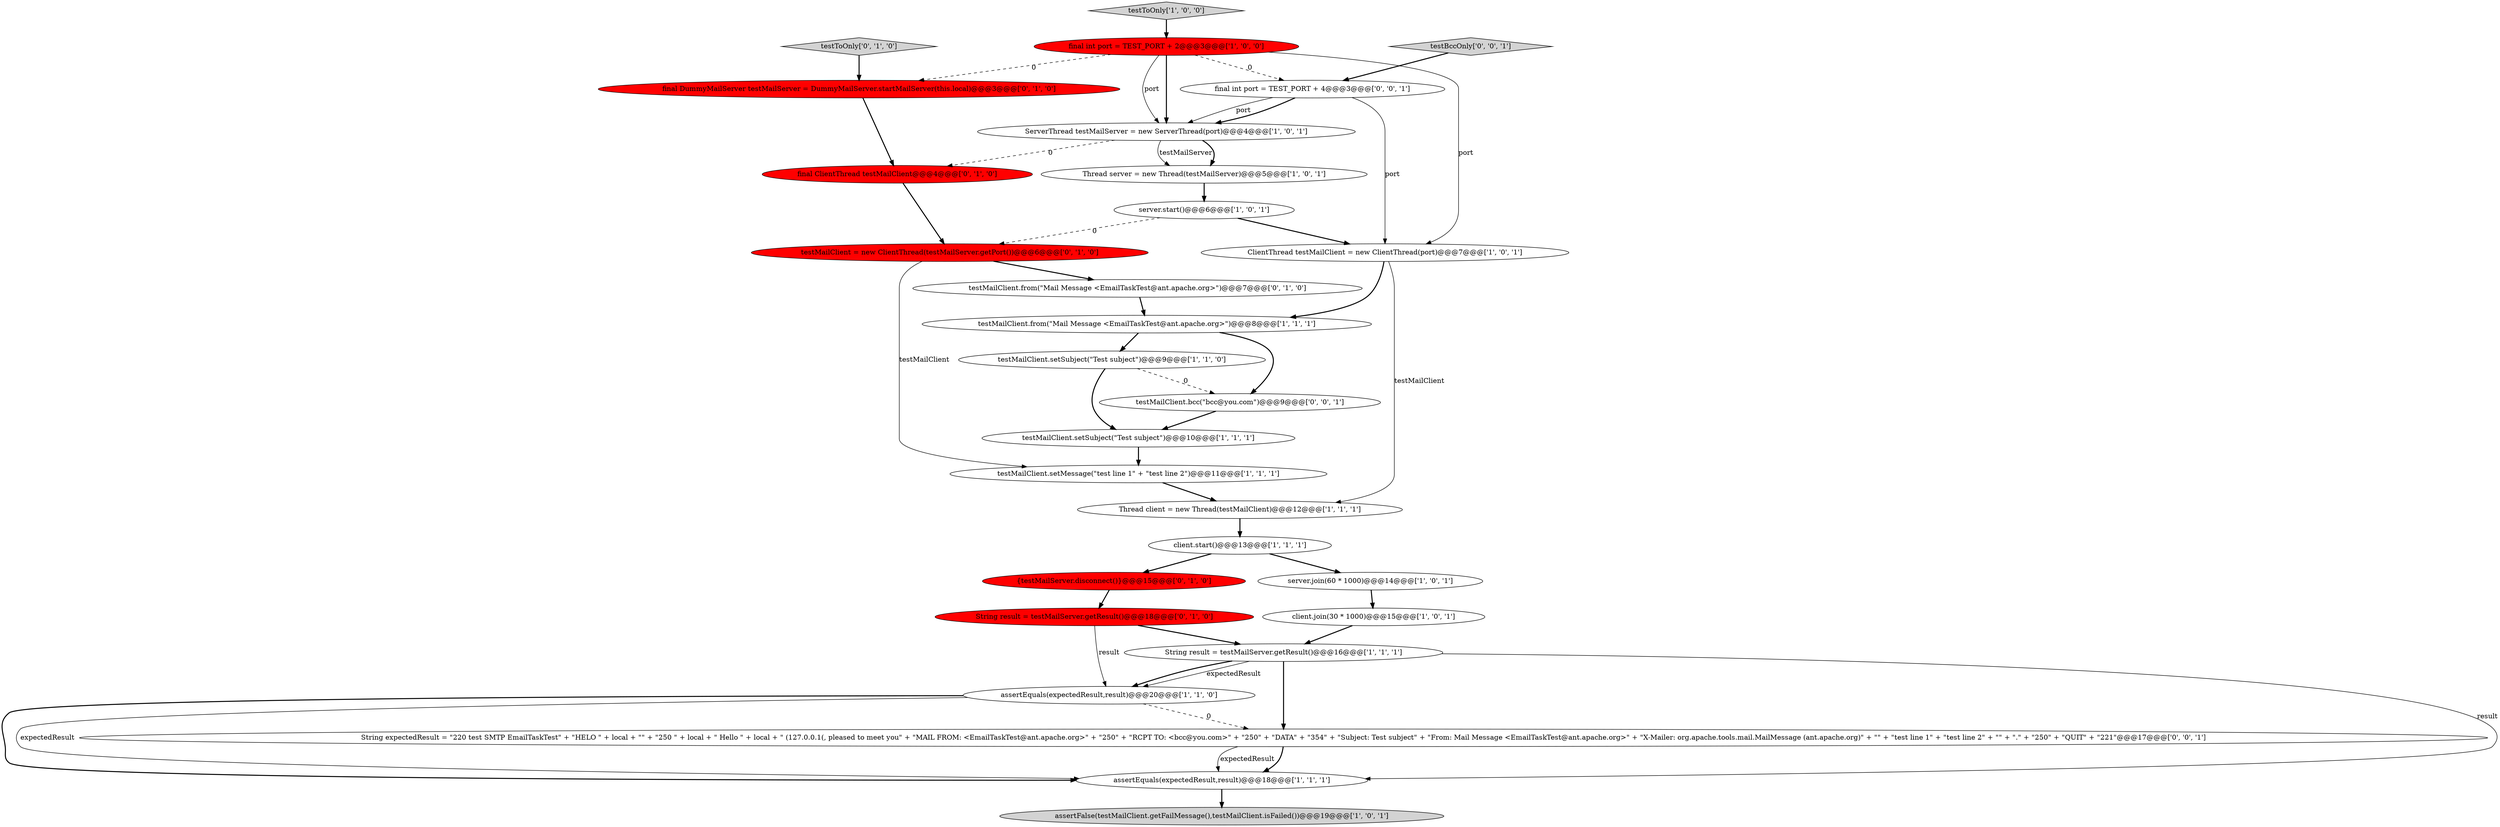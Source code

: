 digraph {
11 [style = filled, label = "testMailClient.setSubject(\"Test subject\")@@@10@@@['1', '1', '1']", fillcolor = white, shape = ellipse image = "AAA0AAABBB1BBB"];
27 [style = filled, label = "testMailClient.bcc(\"bcc@you.com\")@@@9@@@['0', '0', '1']", fillcolor = white, shape = ellipse image = "AAA0AAABBB3BBB"];
15 [style = filled, label = "final int port = TEST_PORT + 2@@@3@@@['1', '0', '0']", fillcolor = red, shape = ellipse image = "AAA1AAABBB1BBB"];
1 [style = filled, label = "assertEquals(expectedResult,result)@@@18@@@['1', '1', '1']", fillcolor = white, shape = ellipse image = "AAA0AAABBB1BBB"];
26 [style = filled, label = "testBccOnly['0', '0', '1']", fillcolor = lightgray, shape = diamond image = "AAA0AAABBB3BBB"];
4 [style = filled, label = "testMailClient.setSubject(\"Test subject\")@@@9@@@['1', '1', '0']", fillcolor = white, shape = ellipse image = "AAA0AAABBB1BBB"];
23 [style = filled, label = "{testMailServer.disconnect()}@@@15@@@['0', '1', '0']", fillcolor = red, shape = ellipse image = "AAA1AAABBB2BBB"];
16 [style = filled, label = "client.join(30 * 1000)@@@15@@@['1', '0', '1']", fillcolor = white, shape = ellipse image = "AAA0AAABBB1BBB"];
7 [style = filled, label = "testMailClient.setMessage(\"test line 1\" + \"test line 2\")@@@11@@@['1', '1', '1']", fillcolor = white, shape = ellipse image = "AAA0AAABBB1BBB"];
20 [style = filled, label = "final DummyMailServer testMailServer = DummyMailServer.startMailServer(this.local)@@@3@@@['0', '1', '0']", fillcolor = red, shape = ellipse image = "AAA1AAABBB2BBB"];
12 [style = filled, label = "server.join(60 * 1000)@@@14@@@['1', '0', '1']", fillcolor = white, shape = ellipse image = "AAA0AAABBB1BBB"];
25 [style = filled, label = "String expectedResult = \"220 test SMTP EmailTaskTest\" + \"HELO \" + local + \"\" + \"250 \" + local + \" Hello \" + local + \" (127.0.0.1(, pleased to meet you\" + \"MAIL FROM: <EmailTaskTest@ant.apache.org>\" + \"250\" + \"RCPT TO: <bcc@you.com>\" + \"250\" + \"DATA\" + \"354\" + \"Subject: Test subject\" + \"From: Mail Message <EmailTaskTest@ant.apache.org>\" + \"X-Mailer: org.apache.tools.mail.MailMessage (ant.apache.org)\" + \"\" + \"test line 1\" + \"test line 2\" + \"\" + \".\" + \"250\" + \"QUIT\" + \"221\"@@@17@@@['0', '0', '1']", fillcolor = white, shape = ellipse image = "AAA0AAABBB3BBB"];
28 [style = filled, label = "final int port = TEST_PORT + 4@@@3@@@['0', '0', '1']", fillcolor = white, shape = ellipse image = "AAA0AAABBB3BBB"];
24 [style = filled, label = "testMailClient = new ClientThread(testMailServer.getPort())@@@6@@@['0', '1', '0']", fillcolor = red, shape = ellipse image = "AAA1AAABBB2BBB"];
9 [style = filled, label = "ServerThread testMailServer = new ServerThread(port)@@@4@@@['1', '0', '1']", fillcolor = white, shape = ellipse image = "AAA0AAABBB1BBB"];
5 [style = filled, label = "ClientThread testMailClient = new ClientThread(port)@@@7@@@['1', '0', '1']", fillcolor = white, shape = ellipse image = "AAA0AAABBB1BBB"];
18 [style = filled, label = "testMailClient.from(\"Mail Message <EmailTaskTest@ant.apache.org>\")@@@7@@@['0', '1', '0']", fillcolor = white, shape = ellipse image = "AAA0AAABBB2BBB"];
8 [style = filled, label = "Thread client = new Thread(testMailClient)@@@12@@@['1', '1', '1']", fillcolor = white, shape = ellipse image = "AAA0AAABBB1BBB"];
17 [style = filled, label = "server.start()@@@6@@@['1', '0', '1']", fillcolor = white, shape = ellipse image = "AAA0AAABBB1BBB"];
21 [style = filled, label = "String result = testMailServer.getResult()@@@18@@@['0', '1', '0']", fillcolor = red, shape = ellipse image = "AAA1AAABBB2BBB"];
19 [style = filled, label = "final ClientThread testMailClient@@@4@@@['0', '1', '0']", fillcolor = red, shape = ellipse image = "AAA1AAABBB2BBB"];
13 [style = filled, label = "testMailClient.from(\"Mail Message <EmailTaskTest@ant.apache.org>\")@@@8@@@['1', '1', '1']", fillcolor = white, shape = ellipse image = "AAA0AAABBB1BBB"];
6 [style = filled, label = "Thread server = new Thread(testMailServer)@@@5@@@['1', '0', '1']", fillcolor = white, shape = ellipse image = "AAA0AAABBB1BBB"];
3 [style = filled, label = "assertEquals(expectedResult,result)@@@20@@@['1', '1', '0']", fillcolor = white, shape = ellipse image = "AAA0AAABBB1BBB"];
22 [style = filled, label = "testToOnly['0', '1', '0']", fillcolor = lightgray, shape = diamond image = "AAA0AAABBB2BBB"];
2 [style = filled, label = "client.start()@@@13@@@['1', '1', '1']", fillcolor = white, shape = ellipse image = "AAA0AAABBB1BBB"];
14 [style = filled, label = "assertFalse(testMailClient.getFailMessage(),testMailClient.isFailed())@@@19@@@['1', '0', '1']", fillcolor = lightgray, shape = ellipse image = "AAA0AAABBB1BBB"];
0 [style = filled, label = "String result = testMailServer.getResult()@@@16@@@['1', '1', '1']", fillcolor = white, shape = ellipse image = "AAA0AAABBB1BBB"];
10 [style = filled, label = "testToOnly['1', '0', '0']", fillcolor = lightgray, shape = diamond image = "AAA0AAABBB1BBB"];
5->8 [style = solid, label="testMailClient"];
6->17 [style = bold, label=""];
0->3 [style = bold, label=""];
17->5 [style = bold, label=""];
16->0 [style = bold, label=""];
15->20 [style = dashed, label="0"];
25->1 [style = bold, label=""];
10->15 [style = bold, label=""];
15->28 [style = dashed, label="0"];
3->1 [style = bold, label=""];
21->0 [style = bold, label=""];
17->24 [style = dashed, label="0"];
3->1 [style = solid, label="expectedResult"];
24->7 [style = solid, label="testMailClient"];
21->3 [style = solid, label="result"];
28->9 [style = bold, label=""];
4->27 [style = dashed, label="0"];
12->16 [style = bold, label=""];
15->9 [style = solid, label="port"];
7->8 [style = bold, label=""];
24->18 [style = bold, label=""];
9->6 [style = solid, label="testMailServer"];
2->12 [style = bold, label=""];
9->6 [style = bold, label=""];
19->24 [style = bold, label=""];
0->1 [style = solid, label="result"];
9->19 [style = dashed, label="0"];
2->23 [style = bold, label=""];
28->9 [style = solid, label="port"];
13->27 [style = bold, label=""];
27->11 [style = bold, label=""];
8->2 [style = bold, label=""];
23->21 [style = bold, label=""];
22->20 [style = bold, label=""];
25->1 [style = solid, label="expectedResult"];
15->9 [style = bold, label=""];
0->25 [style = bold, label=""];
5->13 [style = bold, label=""];
15->5 [style = solid, label="port"];
18->13 [style = bold, label=""];
0->3 [style = solid, label="expectedResult"];
1->14 [style = bold, label=""];
28->5 [style = solid, label="port"];
26->28 [style = bold, label=""];
4->11 [style = bold, label=""];
20->19 [style = bold, label=""];
11->7 [style = bold, label=""];
13->4 [style = bold, label=""];
3->25 [style = dashed, label="0"];
}
